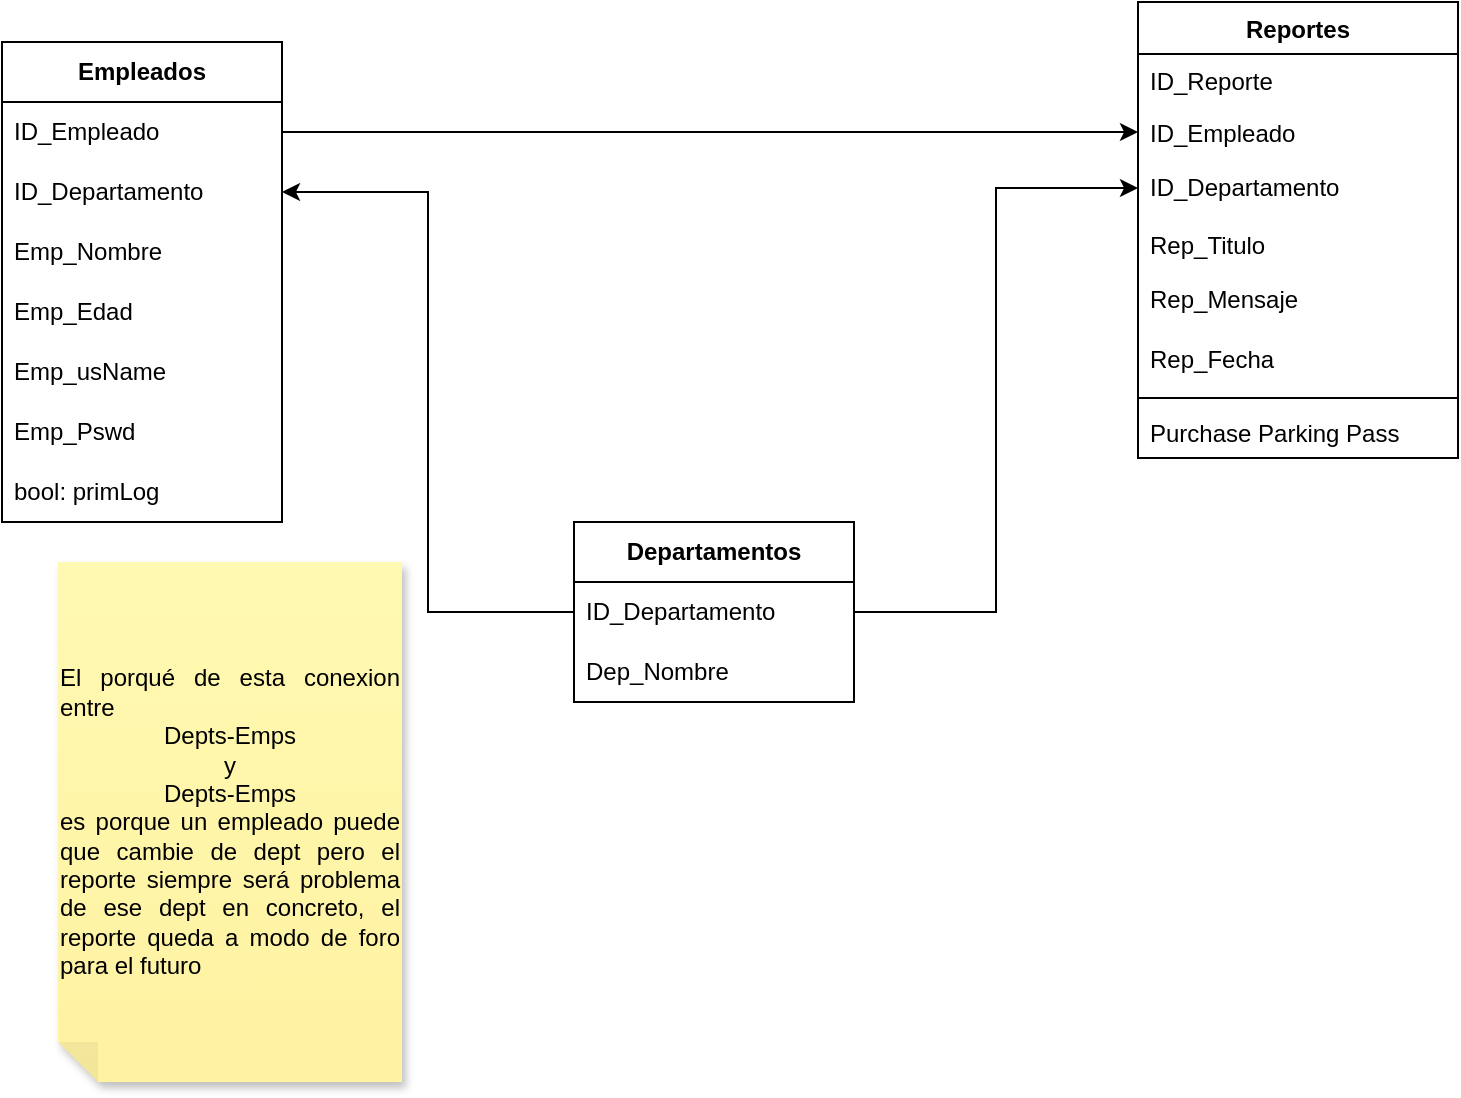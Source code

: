 <mxfile version="24.4.6" type="device">
  <diagram id="C5RBs43oDa-KdzZeNtuy" name="Page-1">
    <mxGraphModel dx="1753" dy="467" grid="1" gridSize="10" guides="1" tooltips="1" connect="1" arrows="1" fold="1" page="1" pageScale="1" pageWidth="827" pageHeight="1169" math="0" shadow="0">
      <root>
        <mxCell id="WIyWlLk6GJQsqaUBKTNV-0" />
        <mxCell id="WIyWlLk6GJQsqaUBKTNV-1" parent="WIyWlLk6GJQsqaUBKTNV-0" />
        <mxCell id="zkfFHV4jXpPFQw0GAbJ--0" value="Reportes" style="swimlane;fontStyle=1;align=center;verticalAlign=top;childLayout=stackLayout;horizontal=1;startSize=26;horizontalStack=0;resizeParent=1;resizeLast=0;collapsible=1;marginBottom=0;rounded=0;shadow=0;strokeWidth=1;" parent="WIyWlLk6GJQsqaUBKTNV-1" vertex="1">
          <mxGeometry x="360" y="100" width="160" height="228" as="geometry">
            <mxRectangle x="230" y="140" width="160" height="26" as="alternateBounds" />
          </mxGeometry>
        </mxCell>
        <mxCell id="zkfFHV4jXpPFQw0GAbJ--1" value="ID_Reporte" style="text;align=left;verticalAlign=top;spacingLeft=4;spacingRight=4;overflow=hidden;rotatable=0;points=[[0,0.5],[1,0.5]];portConstraint=eastwest;" parent="zkfFHV4jXpPFQw0GAbJ--0" vertex="1">
          <mxGeometry y="26" width="160" height="26" as="geometry" />
        </mxCell>
        <mxCell id="zkfFHV4jXpPFQw0GAbJ--2" value="ID_Empleado" style="text;align=left;verticalAlign=top;spacingLeft=4;spacingRight=4;overflow=hidden;rotatable=0;points=[[0,0.5],[1,0.5]];portConstraint=eastwest;rounded=0;shadow=0;html=0;" parent="zkfFHV4jXpPFQw0GAbJ--0" vertex="1">
          <mxGeometry y="52" width="160" height="26" as="geometry" />
        </mxCell>
        <mxCell id="nwm_b6Of7-iRnhWFG7sp-2" value="&lt;div style=&quot;padding-left: 4px;&quot; align=&quot;left&quot;&gt;ID_Departamento&lt;/div&gt;" style="text;html=1;align=left;verticalAlign=middle;whiteSpace=wrap;rounded=0;" vertex="1" parent="zkfFHV4jXpPFQw0GAbJ--0">
          <mxGeometry y="78" width="160" height="30" as="geometry" />
        </mxCell>
        <mxCell id="zkfFHV4jXpPFQw0GAbJ--3" value="Rep_Titulo" style="text;align=left;verticalAlign=top;spacingLeft=4;spacingRight=4;overflow=hidden;rotatable=0;points=[[0,0.5],[1,0.5]];portConstraint=eastwest;rounded=0;shadow=0;html=0;" parent="zkfFHV4jXpPFQw0GAbJ--0" vertex="1">
          <mxGeometry y="108" width="160" height="26" as="geometry" />
        </mxCell>
        <mxCell id="nwm_b6Of7-iRnhWFG7sp-0" value="&lt;div style=&quot;padding-left: 4px;&quot; align=&quot;left&quot;&gt;Rep_Mensaje&lt;/div&gt;" style="text;html=1;align=left;verticalAlign=middle;whiteSpace=wrap;rounded=0;" vertex="1" parent="zkfFHV4jXpPFQw0GAbJ--0">
          <mxGeometry y="134" width="160" height="30" as="geometry" />
        </mxCell>
        <mxCell id="nwm_b6Of7-iRnhWFG7sp-3" value="&lt;div style=&quot;padding-left: 4px;&quot; align=&quot;left&quot;&gt;Rep_Fecha&lt;/div&gt;" style="text;html=1;align=left;verticalAlign=middle;whiteSpace=wrap;rounded=0;" vertex="1" parent="zkfFHV4jXpPFQw0GAbJ--0">
          <mxGeometry y="164" width="160" height="30" as="geometry" />
        </mxCell>
        <mxCell id="zkfFHV4jXpPFQw0GAbJ--4" value="" style="line;html=1;strokeWidth=1;align=left;verticalAlign=middle;spacingTop=-1;spacingLeft=3;spacingRight=3;rotatable=0;labelPosition=right;points=[];portConstraint=eastwest;" parent="zkfFHV4jXpPFQw0GAbJ--0" vertex="1">
          <mxGeometry y="194" width="160" height="8" as="geometry" />
        </mxCell>
        <mxCell id="zkfFHV4jXpPFQw0GAbJ--5" value="Purchase Parking Pass" style="text;align=left;verticalAlign=top;spacingLeft=4;spacingRight=4;overflow=hidden;rotatable=0;points=[[0,0.5],[1,0.5]];portConstraint=eastwest;" parent="zkfFHV4jXpPFQw0GAbJ--0" vertex="1">
          <mxGeometry y="202" width="160" height="26" as="geometry" />
        </mxCell>
        <mxCell id="nwm_b6Of7-iRnhWFG7sp-5" value="&lt;b&gt;Empleados&lt;/b&gt;" style="swimlane;fontStyle=0;childLayout=stackLayout;horizontal=1;startSize=30;horizontalStack=0;resizeParent=1;resizeParentMax=0;resizeLast=0;collapsible=1;marginBottom=0;whiteSpace=wrap;html=1;" vertex="1" parent="WIyWlLk6GJQsqaUBKTNV-1">
          <mxGeometry x="-208" y="120" width="140" height="240" as="geometry" />
        </mxCell>
        <mxCell id="nwm_b6Of7-iRnhWFG7sp-6" value="ID_Empleado" style="text;strokeColor=none;fillColor=none;align=left;verticalAlign=middle;spacingLeft=4;spacingRight=4;overflow=hidden;points=[[0,0.5],[1,0.5]];portConstraint=eastwest;rotatable=0;whiteSpace=wrap;html=1;" vertex="1" parent="nwm_b6Of7-iRnhWFG7sp-5">
          <mxGeometry y="30" width="140" height="30" as="geometry" />
        </mxCell>
        <mxCell id="nwm_b6Of7-iRnhWFG7sp-7" value="ID_Departamento" style="text;strokeColor=none;fillColor=none;align=left;verticalAlign=middle;spacingLeft=4;spacingRight=4;overflow=hidden;points=[[0,0.5],[1,0.5]];portConstraint=eastwest;rotatable=0;whiteSpace=wrap;html=1;" vertex="1" parent="nwm_b6Of7-iRnhWFG7sp-5">
          <mxGeometry y="60" width="140" height="30" as="geometry" />
        </mxCell>
        <mxCell id="nwm_b6Of7-iRnhWFG7sp-8" value="Emp_Nombre" style="text;strokeColor=none;fillColor=none;align=left;verticalAlign=middle;spacingLeft=4;spacingRight=4;overflow=hidden;points=[[0,0.5],[1,0.5]];portConstraint=eastwest;rotatable=0;whiteSpace=wrap;html=1;" vertex="1" parent="nwm_b6Of7-iRnhWFG7sp-5">
          <mxGeometry y="90" width="140" height="30" as="geometry" />
        </mxCell>
        <mxCell id="nwm_b6Of7-iRnhWFG7sp-9" value="&lt;div style=&quot;padding-left: 4px;&quot; align=&quot;left&quot;&gt;Emp_Edad&lt;/div&gt;" style="text;strokeColor=none;align=left;fillColor=none;html=1;verticalAlign=middle;whiteSpace=wrap;rounded=0;" vertex="1" parent="nwm_b6Of7-iRnhWFG7sp-5">
          <mxGeometry y="120" width="140" height="30" as="geometry" />
        </mxCell>
        <mxCell id="nwm_b6Of7-iRnhWFG7sp-10" value="&lt;div style=&quot;padding-left: 4px;&quot; align=&quot;left&quot;&gt;Emp_usName&lt;/div&gt;" style="text;strokeColor=none;align=left;fillColor=none;html=1;verticalAlign=middle;whiteSpace=wrap;rounded=0;" vertex="1" parent="nwm_b6Of7-iRnhWFG7sp-5">
          <mxGeometry y="150" width="140" height="30" as="geometry" />
        </mxCell>
        <mxCell id="nwm_b6Of7-iRnhWFG7sp-11" value="&lt;div style=&quot;padding-left: 4px;&quot; align=&quot;left&quot;&gt;Emp_Pswd&lt;/div&gt;" style="text;strokeColor=none;align=left;fillColor=none;html=1;verticalAlign=middle;whiteSpace=wrap;rounded=0;" vertex="1" parent="nwm_b6Of7-iRnhWFG7sp-5">
          <mxGeometry y="180" width="140" height="30" as="geometry" />
        </mxCell>
        <mxCell id="nwm_b6Of7-iRnhWFG7sp-23" value="&lt;div style=&quot;padding-left: 4px;&quot; align=&quot;left&quot;&gt;bool: primLog&lt;/div&gt;" style="text;html=1;align=left;verticalAlign=middle;whiteSpace=wrap;rounded=0;" vertex="1" parent="nwm_b6Of7-iRnhWFG7sp-5">
          <mxGeometry y="210" width="140" height="30" as="geometry" />
        </mxCell>
        <mxCell id="nwm_b6Of7-iRnhWFG7sp-15" value="&lt;b&gt;Departamentos&lt;/b&gt;" style="swimlane;fontStyle=0;childLayout=stackLayout;horizontal=1;startSize=30;horizontalStack=0;resizeParent=1;resizeParentMax=0;resizeLast=0;collapsible=1;marginBottom=0;whiteSpace=wrap;html=1;" vertex="1" parent="WIyWlLk6GJQsqaUBKTNV-1">
          <mxGeometry x="78" y="360" width="140" height="90" as="geometry" />
        </mxCell>
        <mxCell id="nwm_b6Of7-iRnhWFG7sp-16" value="ID_Departamento" style="text;strokeColor=none;fillColor=none;align=left;verticalAlign=middle;spacingLeft=4;spacingRight=4;overflow=hidden;points=[[0,0.5],[1,0.5]];portConstraint=eastwest;rotatable=0;whiteSpace=wrap;html=1;" vertex="1" parent="nwm_b6Of7-iRnhWFG7sp-15">
          <mxGeometry y="30" width="140" height="30" as="geometry" />
        </mxCell>
        <mxCell id="nwm_b6Of7-iRnhWFG7sp-17" value="Dep_Nombre" style="text;strokeColor=none;fillColor=none;align=left;verticalAlign=middle;spacingLeft=4;spacingRight=4;overflow=hidden;points=[[0,0.5],[1,0.5]];portConstraint=eastwest;rotatable=0;whiteSpace=wrap;html=1;" vertex="1" parent="nwm_b6Of7-iRnhWFG7sp-15">
          <mxGeometry y="60" width="140" height="30" as="geometry" />
        </mxCell>
        <mxCell id="nwm_b6Of7-iRnhWFG7sp-19" style="edgeStyle=orthogonalEdgeStyle;rounded=0;orthogonalLoop=1;jettySize=auto;html=1;entryX=1;entryY=0.5;entryDx=0;entryDy=0;" edge="1" parent="WIyWlLk6GJQsqaUBKTNV-1" source="nwm_b6Of7-iRnhWFG7sp-16" target="nwm_b6Of7-iRnhWFG7sp-7">
          <mxGeometry relative="1" as="geometry" />
        </mxCell>
        <mxCell id="nwm_b6Of7-iRnhWFG7sp-20" style="edgeStyle=orthogonalEdgeStyle;rounded=0;orthogonalLoop=1;jettySize=auto;html=1;entryX=0;entryY=0.5;entryDx=0;entryDy=0;" edge="1" parent="WIyWlLk6GJQsqaUBKTNV-1" source="nwm_b6Of7-iRnhWFG7sp-16" target="nwm_b6Of7-iRnhWFG7sp-2">
          <mxGeometry relative="1" as="geometry" />
        </mxCell>
        <mxCell id="nwm_b6Of7-iRnhWFG7sp-21" style="edgeStyle=orthogonalEdgeStyle;rounded=0;orthogonalLoop=1;jettySize=auto;html=1;" edge="1" parent="WIyWlLk6GJQsqaUBKTNV-1" source="nwm_b6Of7-iRnhWFG7sp-6" target="zkfFHV4jXpPFQw0GAbJ--2">
          <mxGeometry relative="1" as="geometry" />
        </mxCell>
        <mxCell id="nwm_b6Of7-iRnhWFG7sp-22" value="&lt;div align=&quot;justify&quot;&gt;El porqué de esta conexion entre&amp;nbsp;&lt;/div&gt;&lt;div&gt;Depts-Emps&lt;/div&gt;&lt;div&gt;y&lt;/div&gt;&lt;div&gt;Depts-Emps&lt;/div&gt;&lt;div align=&quot;justify&quot;&gt;es porque un empleado puede que cambie de dept pero el reporte siempre será problema de ese dept en concreto, el reporte queda a modo de foro para el futuro&lt;br&gt;&lt;/div&gt;" style="shape=note;whiteSpace=wrap;html=1;backgroundOutline=1;fontColor=#000000;darkOpacity=0.05;fillColor=#FFF9B2;strokeColor=none;fillStyle=solid;direction=west;gradientDirection=north;gradientColor=#FFF2A1;shadow=1;size=20;pointerEvents=1;" vertex="1" parent="WIyWlLk6GJQsqaUBKTNV-1">
          <mxGeometry x="-180" y="380" width="172" height="260" as="geometry" />
        </mxCell>
      </root>
    </mxGraphModel>
  </diagram>
</mxfile>
